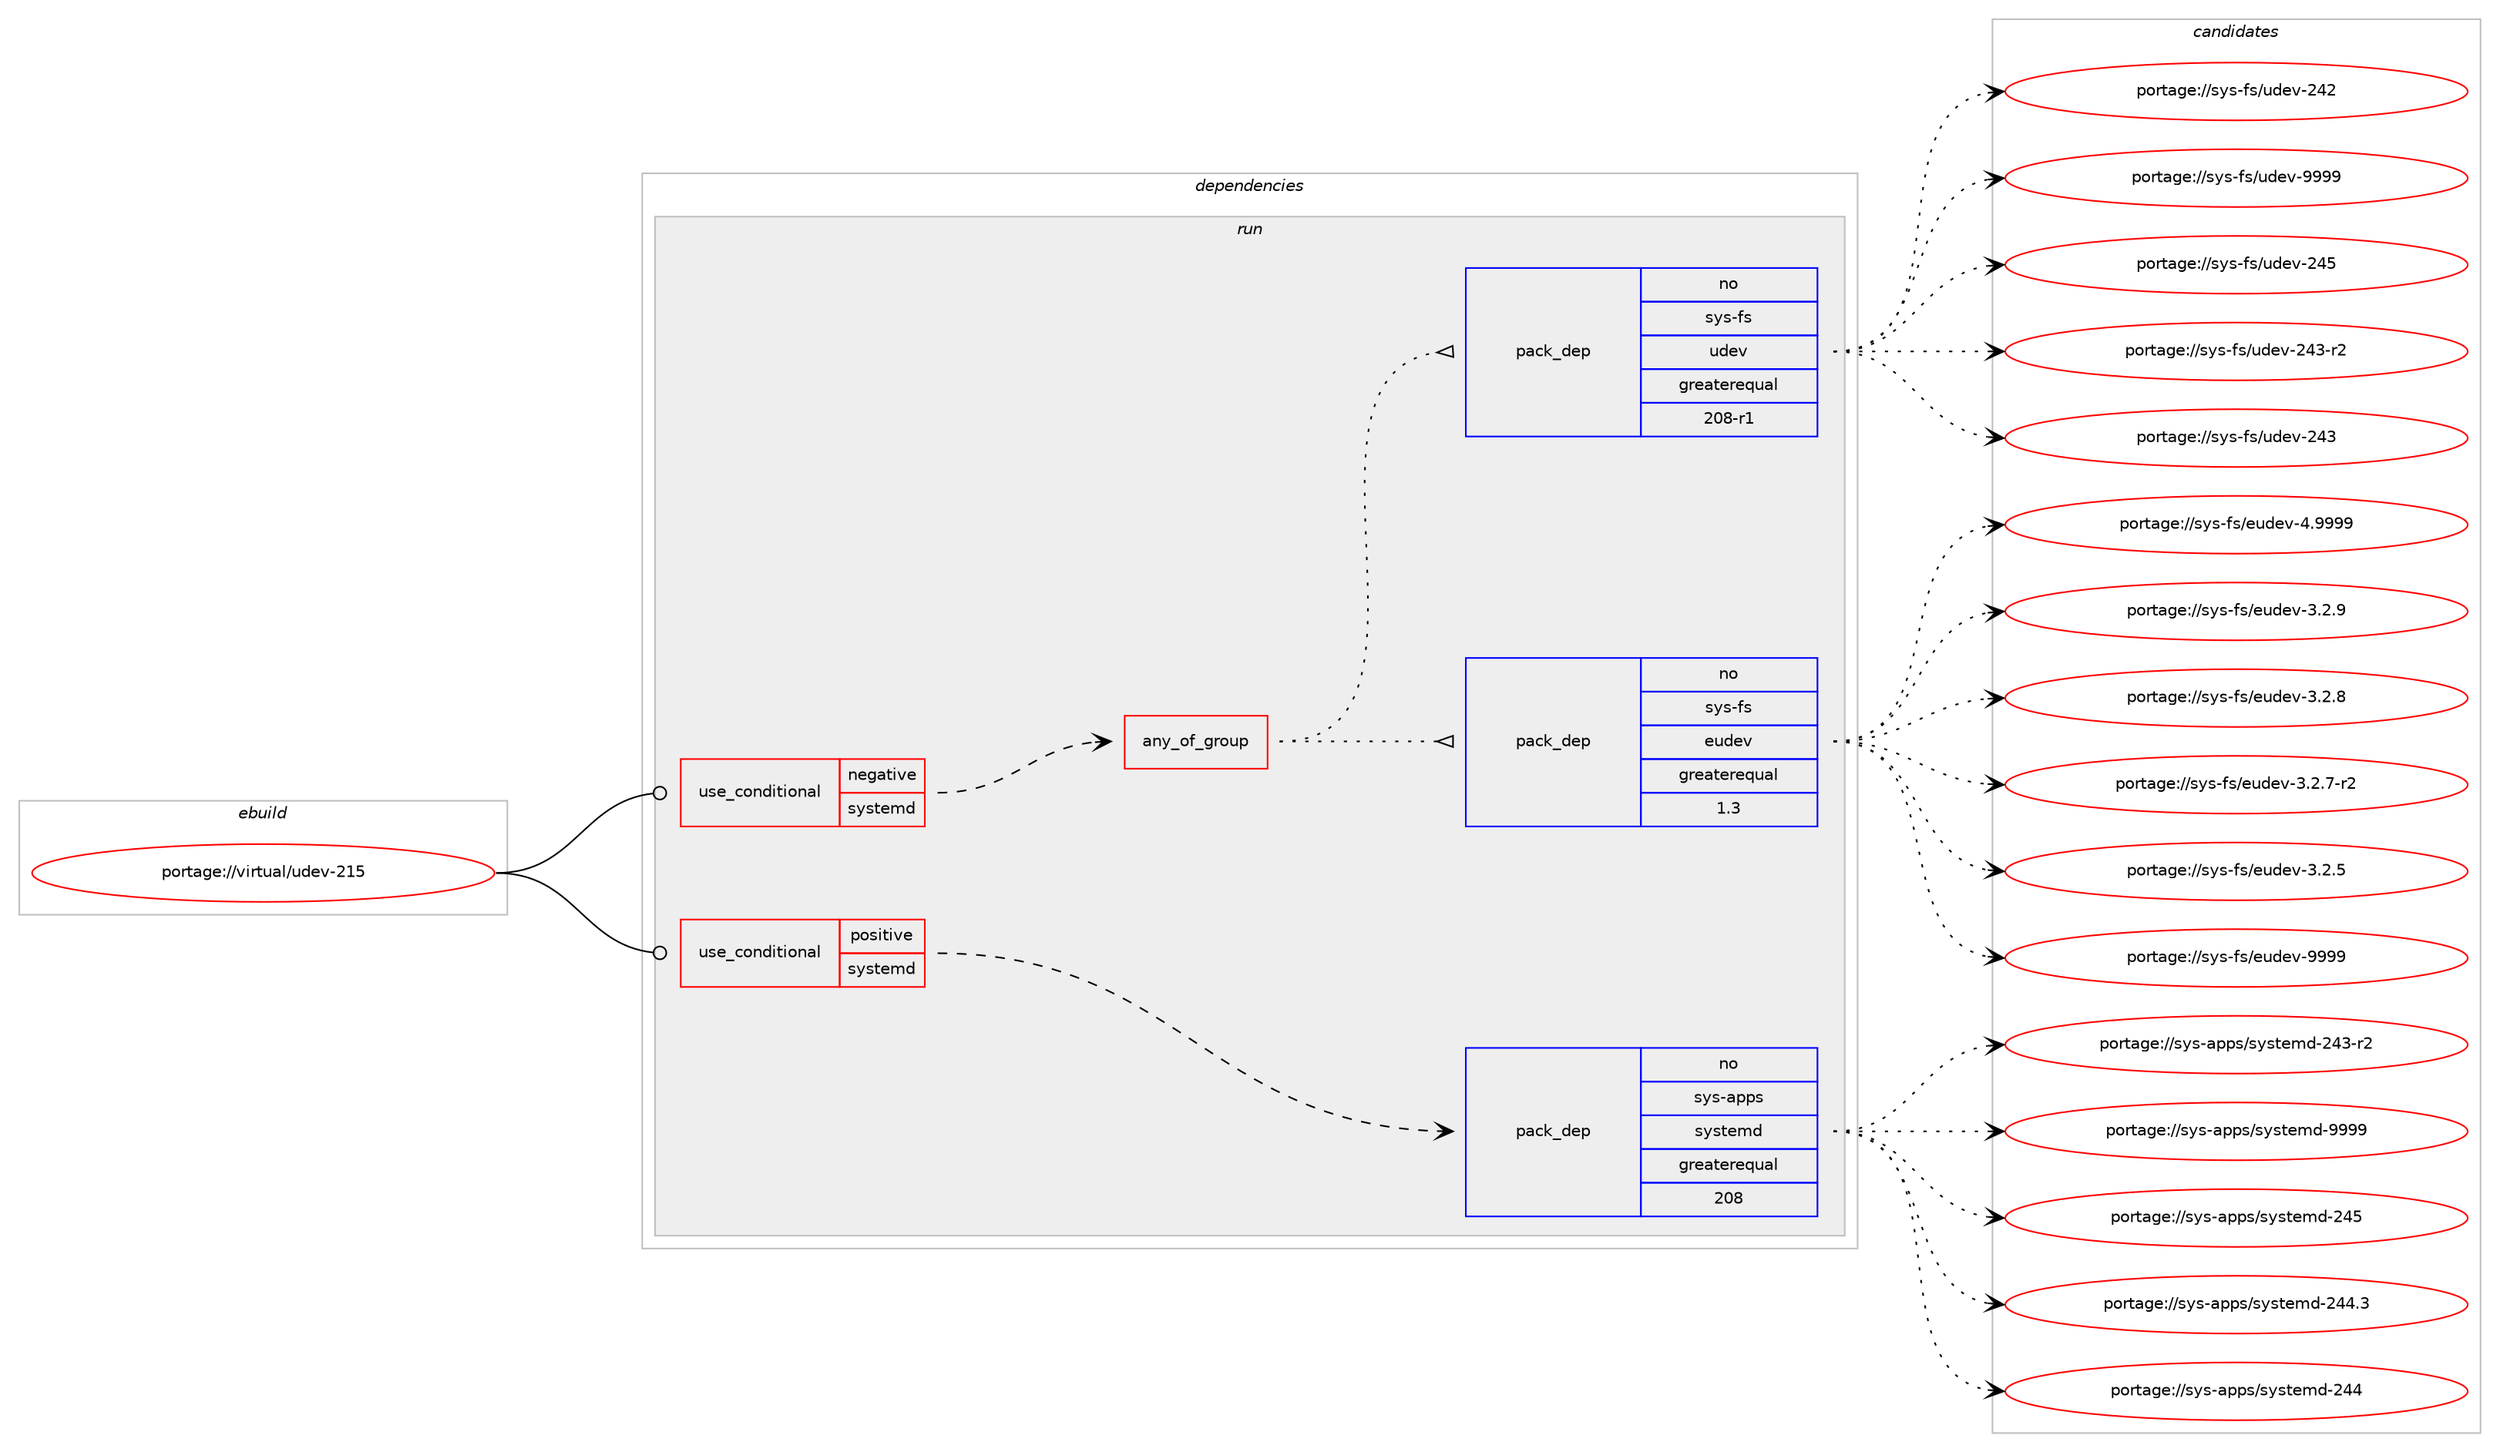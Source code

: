 digraph prolog {

# *************
# Graph options
# *************

newrank=true;
concentrate=true;
compound=true;
graph [rankdir=LR,fontname=Helvetica,fontsize=10,ranksep=1.5];#, ranksep=2.5, nodesep=0.2];
edge  [arrowhead=vee];
node  [fontname=Helvetica,fontsize=10];

# **********
# The ebuild
# **********

subgraph cluster_leftcol {
color=gray;
rank=same;
label=<<i>ebuild</i>>;
id [label="portage://virtual/udev-215", color=red, width=4, href="../virtual/udev-215.svg"];
}

# ****************
# The dependencies
# ****************

subgraph cluster_midcol {
color=gray;
label=<<i>dependencies</i>>;
subgraph cluster_compile {
fillcolor="#eeeeee";
style=filled;
label=<<i>compile</i>>;
}
subgraph cluster_compileandrun {
fillcolor="#eeeeee";
style=filled;
label=<<i>compile and run</i>>;
}
subgraph cluster_run {
fillcolor="#eeeeee";
style=filled;
label=<<i>run</i>>;
subgraph cond1326 {
dependency8457 [label=<<TABLE BORDER="0" CELLBORDER="1" CELLSPACING="0" CELLPADDING="4"><TR><TD ROWSPAN="3" CELLPADDING="10">use_conditional</TD></TR><TR><TD>negative</TD></TR><TR><TD>systemd</TD></TR></TABLE>>, shape=none, color=red];
subgraph any87 {
dependency8458 [label=<<TABLE BORDER="0" CELLBORDER="1" CELLSPACING="0" CELLPADDING="4"><TR><TD CELLPADDING="10">any_of_group</TD></TR></TABLE>>, shape=none, color=red];subgraph pack7042 {
dependency8459 [label=<<TABLE BORDER="0" CELLBORDER="1" CELLSPACING="0" CELLPADDING="4" WIDTH="220"><TR><TD ROWSPAN="6" CELLPADDING="30">pack_dep</TD></TR><TR><TD WIDTH="110">no</TD></TR><TR><TD>sys-fs</TD></TR><TR><TD>eudev</TD></TR><TR><TD>greaterequal</TD></TR><TR><TD>1.3</TD></TR></TABLE>>, shape=none, color=blue];
}
dependency8458:e -> dependency8459:w [weight=20,style="dotted",arrowhead="oinv"];
subgraph pack7043 {
dependency8460 [label=<<TABLE BORDER="0" CELLBORDER="1" CELLSPACING="0" CELLPADDING="4" WIDTH="220"><TR><TD ROWSPAN="6" CELLPADDING="30">pack_dep</TD></TR><TR><TD WIDTH="110">no</TD></TR><TR><TD>sys-fs</TD></TR><TR><TD>udev</TD></TR><TR><TD>greaterequal</TD></TR><TR><TD>208-r1</TD></TR></TABLE>>, shape=none, color=blue];
}
dependency8458:e -> dependency8460:w [weight=20,style="dotted",arrowhead="oinv"];
}
dependency8457:e -> dependency8458:w [weight=20,style="dashed",arrowhead="vee"];
}
id:e -> dependency8457:w [weight=20,style="solid",arrowhead="odot"];
subgraph cond1327 {
dependency8461 [label=<<TABLE BORDER="0" CELLBORDER="1" CELLSPACING="0" CELLPADDING="4"><TR><TD ROWSPAN="3" CELLPADDING="10">use_conditional</TD></TR><TR><TD>positive</TD></TR><TR><TD>systemd</TD></TR></TABLE>>, shape=none, color=red];
subgraph pack7044 {
dependency8462 [label=<<TABLE BORDER="0" CELLBORDER="1" CELLSPACING="0" CELLPADDING="4" WIDTH="220"><TR><TD ROWSPAN="6" CELLPADDING="30">pack_dep</TD></TR><TR><TD WIDTH="110">no</TD></TR><TR><TD>sys-apps</TD></TR><TR><TD>systemd</TD></TR><TR><TD>greaterequal</TD></TR><TR><TD>208</TD></TR></TABLE>>, shape=none, color=blue];
}
dependency8461:e -> dependency8462:w [weight=20,style="dashed",arrowhead="vee"];
}
id:e -> dependency8461:w [weight=20,style="solid",arrowhead="odot"];
}
}

# **************
# The candidates
# **************

subgraph cluster_choices {
rank=same;
color=gray;
label=<<i>candidates</i>>;

subgraph choice7042 {
color=black;
nodesep=1;
choice11512111545102115471011171001011184557575757 [label="portage://sys-fs/eudev-9999", color=red, width=4,href="../sys-fs/eudev-9999.svg"];
choice115121115451021154710111710010111845524657575757 [label="portage://sys-fs/eudev-4.9999", color=red, width=4,href="../sys-fs/eudev-4.9999.svg"];
choice1151211154510211547101117100101118455146504657 [label="portage://sys-fs/eudev-3.2.9", color=red, width=4,href="../sys-fs/eudev-3.2.9.svg"];
choice1151211154510211547101117100101118455146504656 [label="portage://sys-fs/eudev-3.2.8", color=red, width=4,href="../sys-fs/eudev-3.2.8.svg"];
choice11512111545102115471011171001011184551465046554511450 [label="portage://sys-fs/eudev-3.2.7-r2", color=red, width=4,href="../sys-fs/eudev-3.2.7-r2.svg"];
choice1151211154510211547101117100101118455146504653 [label="portage://sys-fs/eudev-3.2.5", color=red, width=4,href="../sys-fs/eudev-3.2.5.svg"];
dependency8459:e -> choice11512111545102115471011171001011184557575757:w [style=dotted,weight="100"];
dependency8459:e -> choice115121115451021154710111710010111845524657575757:w [style=dotted,weight="100"];
dependency8459:e -> choice1151211154510211547101117100101118455146504657:w [style=dotted,weight="100"];
dependency8459:e -> choice1151211154510211547101117100101118455146504656:w [style=dotted,weight="100"];
dependency8459:e -> choice11512111545102115471011171001011184551465046554511450:w [style=dotted,weight="100"];
dependency8459:e -> choice1151211154510211547101117100101118455146504653:w [style=dotted,weight="100"];
}
subgraph choice7043 {
color=black;
nodesep=1;
choice11512111545102115471171001011184557575757 [label="portage://sys-fs/udev-9999", color=red, width=4,href="../sys-fs/udev-9999.svg"];
choice115121115451021154711710010111845505253 [label="portage://sys-fs/udev-245", color=red, width=4,href="../sys-fs/udev-245.svg"];
choice1151211154510211547117100101118455052514511450 [label="portage://sys-fs/udev-243-r2", color=red, width=4,href="../sys-fs/udev-243-r2.svg"];
choice115121115451021154711710010111845505251 [label="portage://sys-fs/udev-243", color=red, width=4,href="../sys-fs/udev-243.svg"];
choice115121115451021154711710010111845505250 [label="portage://sys-fs/udev-242", color=red, width=4,href="../sys-fs/udev-242.svg"];
dependency8460:e -> choice11512111545102115471171001011184557575757:w [style=dotted,weight="100"];
dependency8460:e -> choice115121115451021154711710010111845505253:w [style=dotted,weight="100"];
dependency8460:e -> choice1151211154510211547117100101118455052514511450:w [style=dotted,weight="100"];
dependency8460:e -> choice115121115451021154711710010111845505251:w [style=dotted,weight="100"];
dependency8460:e -> choice115121115451021154711710010111845505250:w [style=dotted,weight="100"];
}
subgraph choice7044 {
color=black;
nodesep=1;
choice1151211154597112112115471151211151161011091004557575757 [label="portage://sys-apps/systemd-9999", color=red, width=4,href="../sys-apps/systemd-9999.svg"];
choice11512111545971121121154711512111511610110910045505253 [label="portage://sys-apps/systemd-245", color=red, width=4,href="../sys-apps/systemd-245.svg"];
choice115121115459711211211547115121115116101109100455052524651 [label="portage://sys-apps/systemd-244.3", color=red, width=4,href="../sys-apps/systemd-244.3.svg"];
choice11512111545971121121154711512111511610110910045505252 [label="portage://sys-apps/systemd-244", color=red, width=4,href="../sys-apps/systemd-244.svg"];
choice115121115459711211211547115121115116101109100455052514511450 [label="portage://sys-apps/systemd-243-r2", color=red, width=4,href="../sys-apps/systemd-243-r2.svg"];
dependency8462:e -> choice1151211154597112112115471151211151161011091004557575757:w [style=dotted,weight="100"];
dependency8462:e -> choice11512111545971121121154711512111511610110910045505253:w [style=dotted,weight="100"];
dependency8462:e -> choice115121115459711211211547115121115116101109100455052524651:w [style=dotted,weight="100"];
dependency8462:e -> choice11512111545971121121154711512111511610110910045505252:w [style=dotted,weight="100"];
dependency8462:e -> choice115121115459711211211547115121115116101109100455052514511450:w [style=dotted,weight="100"];
}
}

}
